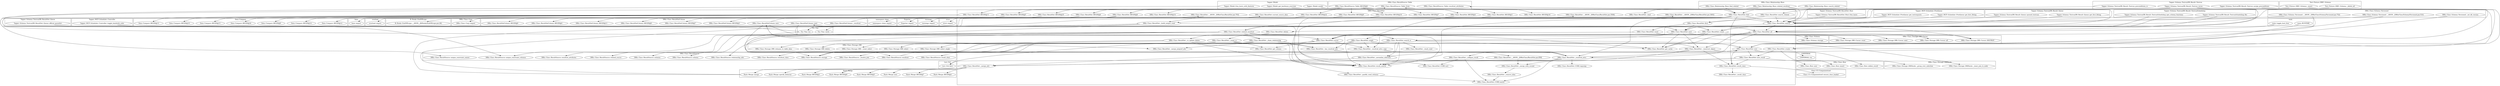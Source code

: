 digraph {
graph [overlap=false]
subgraph cluster_DBIx_Class_Carp {
	label="DBIx::Class::Carp";
	"DBIx::Class::Carp::import";
}
subgraph cluster_DBIx_Class_Storage_DBIHacks {
	label="DBIx::Class::Storage::DBIHacks";
	"DBIx::Class::Storage::DBIHacks::_group_over_selection";
	"DBIx::Class::Storage::DBIHacks::_inner_join_to_node";
}
subgraph cluster_DBIx_Class_ResultSet {
	label="DBIx::Class::ResultSet";
	"DBIx::Class::ResultSet::__ANON__[DBIx/Class/ResultSet.pm:793]";
	"DBIx::Class::ResultSet::BEGIN@22";
	"DBIx::Class::ResultSet::new_result";
	"DBIx::Class::ResultSet::all";
	"DBIx::Class::ResultSet::_resolved_attrs_copy";
	"DBIx::Class::ResultSet::CORE:match";
	"DBIx::Class::ResultSet::count";
	"DBIx::Class::ResultSet::search_related";
	"DBIx::Class::ResultSet::new";
	"DBIx::Class::ResultSet::_rs_update_delete";
	"DBIx::Class::ResultSet::search_rs";
	"DBIx::Class::ResultSet::_qualify_cond_columns";
	"DBIx::Class::ResultSet::BEGIN@10";
	"DBIx::Class::ResultSet::next";
	"DBIx::Class::ResultSet::BEGIN@4";
	"DBIx::Class::ResultSet::__ANON__[DBIx/Class/ResultSet.pm:3493]";
	"DBIx::Class::ResultSet::_resolved_attrs";
	"DBIx::Class::ResultSet::_merge_with_rscond";
	"DBIx::Class::ResultSet::BEGIN@9";
	"DBIx::Class::ResultSet::create";
	"DBIx::Class::ResultSet::search";
	"DBIx::Class::ResultSet::get_cache";
	"DBIx::Class::ResultSet::_result_class";
	"DBIx::Class::ResultSet::get_column";
	"DBIx::Class::ResultSet::_construct_object";
	"DBIx::Class::ResultSet::__ANON__[DBIx/Class/ResultSet.pm:858]";
	"DBIx::Class::ResultSet::cursor";
	"DBIx::Class::ResultSet::BEGIN@3";
	"DBIx::Class::ResultSet::current_source_alias";
	"DBIx::Class::ResultSet::_chain_relationship";
	"DBIx::Class::ResultSet::_merge_attr";
	"DBIx::Class::ResultSet::reset";
	"DBIx::Class::ResultSet::BEGIN@11";
	"DBIx::Class::ResultSet::CORE:sort";
	"DBIx::Class::ResultSet::_stack_cond";
	"DBIx::Class::ResultSet::BEGIN@5";
	"DBIx::Class::ResultSet::BEGIN@16";
	"DBIx::Class::ResultSet::BEGIN@25";
	"DBIx::Class::ResultSet::single";
	"DBIx::Class::ResultSet::related_resultset";
	"DBIx::Class::ResultSet::BEGIN@8";
	"DBIx::Class::ResultSet::delete";
	"DBIx::Class::ResultSet::__ANON__[DBIx/Class/ResultSet.pm:3506]";
	"DBIx::Class::ResultSet::result_source";
	"DBIx::Class::ResultSet::_normalize_selection";
	"DBIx::Class::ResultSet::find";
	"DBIx::Class::ResultSet::_count_rs";
	"DBIx::Class::ResultSet::_collapse_result";
	"DBIx::Class::ResultSet::_bool";
	"DBIx::Class::ResultSet::BEGIN@14";
	"DBIx::Class::ResultSet::BEGIN@7";
	"DBIx::Class::ResultSet::BEGIN@6";
	"DBIx::Class::ResultSet::first";
	"DBIx::Class::ResultSet::result_class";
	"DBIx::Class::ResultSet::_build_unique_cond";
	"DBIx::Class::ResultSet::_merge_joinpref_attr";
	"DBIx::Class::ResultSet::_remove_alias";
	"DBIx::Class::ResultSet::CORE:regcomp";
	"DBIx::Class::ResultSet::_has_resolved_attr";
}
subgraph cluster_Test_Fixture_DBIC_Schema {
	label="Test::Fixture::DBIC::Schema";
	"Test::Fixture::DBIC::Schema::_delete_all";
	"Test::Fixture::DBIC::Schema::_insert";
}
subgraph cluster_Tapper_Schema_TestrunDB_Result_TestrunScheduling {
	label="Tapper::Schema::TestrunDB::Result::TestrunScheduling";
	"Tapper::Schema::TestrunDB::Result::TestrunScheduling::gen_schema_functions";
	"Tapper::Schema::TestrunDB::Result::TestrunScheduling::fits";
}
subgraph cluster_List_Util {
	label="List::Util";
	"List::Util::first";
}
subgraph cluster_Try_Tiny {
	label="Try::Tiny";
	"Try::Tiny::catch";
	"Try::Tiny::try";
}
subgraph cluster_UNIVERSAL {
	label="UNIVERSAL";
	"UNIVERSAL::isa";
}
subgraph cluster_DBIx_Class_Storage_DBI_Cursor {
	label="DBIx::Class::Storage::DBI::Cursor";
	"DBIx::Class::Storage::DBI::Cursor::reset";
	"DBIx::Class::Storage::DBI::Cursor::next";
	"DBIx::Class::Storage::DBI::Cursor::DESTROY";
	"DBIx::Class::Storage::DBI::Cursor::all";
}
subgraph cluster_Hash_Merge {
	label="Hash::Merge";
	"Hash::Merge::BEGIN@5";
	"Hash::Merge::BEGIN@8";
	"Hash::Merge::merge";
	"Hash::Merge::BEGIN@3";
	"Hash::Merge::specify_behavior";
	"Hash::Merge::BEGIN@4";
	"Hash::Merge::BEGIN@7";
	"Hash::Merge::new";
}
subgraph cluster_namespace_clean {
	label="namespace::clean";
	"namespace::clean::import";
}
subgraph cluster_Tapper_MCP_Scheduler_PrioQueue {
	label="Tapper::MCP::Scheduler::PrioQueue";
	"Tapper::MCP::Scheduler::PrioQueue::get_testrequests";
	"Tapper::MCP::Scheduler::PrioQueue::get_first_fitting";
}
subgraph cluster_base {
	label="base";
	"base::import";
}
subgraph cluster_Data_Compare {
	label="Data::Compare";
	"Data::Compare::BEGIN@12";
	"Data::Compare::BEGIN@14";
	"Data::Compare::BEGIN@9";
	"Data::Compare::BEGIN@24";
	"Data::Compare::BEGIN@15";
	"Data::Compare::BEGIN@10";
	"Data::Compare::BEGIN@13";
}
subgraph cluster_Exporter {
	label="Exporter";
	"Exporter::import";
}
subgraph cluster_Class_C3_Componentised {
	label="Class::C3::Componentised";
	"Class::C3::Componentised::ensure_class_loaded";
}
subgraph cluster_DBIx_Class_ResultSource_Table {
	label="DBIx::Class::ResultSource::Table";
	"DBIx::Class::ResultSource::Table::from";
	"DBIx::Class::ResultSource::Table::resultset_attributes";
	"DBIx::Class::ResultSource::Table::BEGIN@6";
}
subgraph cluster_Tapper_Schema_TestrunDB_Result_Testrun {
	label="Tapper::Schema::TestrunDB::Result::Testrun";
	"Tapper::Schema::TestrunDB::Result::Testrun::assign_preconditions";
	"Tapper::Schema::TestrunDB::Result::Testrun::preconditions_rs";
	"Tapper::Schema::TestrunDB::Result::Testrun::rerun";
}
subgraph cluster_overload {
	label="overload";
	"overload::import";
}
subgraph cluster_DBIx_Class_ResultSource {
	label="DBIx::Class::ResultSource";
	"DBIx::Class::ResultSource::resultset";
	"DBIx::Class::ResultSource::schema";
	"DBIx::Class::ResultSource::resultset_class";
	"DBIx::Class::ResultSource::storage";
	"DBIx::Class::ResultSource::relationship_info";
	"DBIx::Class::ResultSource::unique_constraint_names";
	"DBIx::Class::ResultSource::resultset_attributes";
	"DBIx::Class::ResultSource::_resolve_join";
	"DBIx::Class::ResultSource::columns";
	"DBIx::Class::ResultSource::result_class";
	"DBIx::Class::ResultSource::related_source";
	"DBIx::Class::ResultSource::unique_constraint_columns";
}
subgraph cluster_Tapper_Model {
	label="Tapper::Model";
	"Tapper::Model::get_hardware_overview";
	"Tapper::Model::free_hosts_with_features";
	"Tapper::Model::model";
}
subgraph cluster_Tapper_Schema_TestrunDB_ResultSet_Queue {
	label="Tapper::Schema::TestrunDB::ResultSet::Queue";
	"Tapper::Schema::TestrunDB::ResultSet::Queue::official_queuelist";
}
subgraph cluster_warnings {
	label="warnings";
	"warnings::import";
}
subgraph cluster_Tapper_Schema_TestrunDB_Result_Queue {
	label="Tapper::Schema::TestrunDB::Result::Queue";
	"Tapper::Schema::TestrunDB::Result::Queue::queued_testruns";
	"Tapper::Schema::TestrunDB::Result::Queue::get_first_fitting";
}
subgraph cluster_B_Hooks_EndOfScope {
	label="B::Hooks::EndOfScope";
	"B::Hooks::EndOfScope::__ANON__[B/Hooks/EndOfScope.pm:26]";
}
subgraph cluster_DBIx_Class_Schema_Versioned {
	label="DBIx::Class::Schema::Versioned";
	"DBIx::Class::Schema::Versioned::__ANON__[DBIx/Class/Schema/Versioned.pm:752]";
	"DBIx::Class::Schema::Versioned::_set_db_version";
	"DBIx::Class::Schema::Versioned::__ANON__[DBIx/Class/Schema/Versioned.pm:533]";
}
subgraph cluster_DBIx_Class_ResultSetColumn {
	label="DBIx::Class::ResultSetColumn";
	"DBIx::Class::ResultSetColumn::BEGIN@7";
	"DBIx::Class::ResultSetColumn::BEGIN@8";
	"DBIx::Class::ResultSetColumn::BEGIN@11";
	"DBIx::Class::ResultSetColumn::BEGIN@4";
	"DBIx::Class::ResultSetColumn::next";
	"DBIx::Class::ResultSetColumn::BEGIN@6";
	"DBIx::Class::ResultSetColumn::_resultset";
	"DBIx::Class::ResultSetColumn::BEGIN@3";
	"DBIx::Class::ResultSetColumn::new";
}
subgraph cluster_DBIx_Class_Schema {
	label="DBIx::Class::Schema";
	"DBIx::Class::Schema::storage";
}
subgraph cluster_DBIx_Class_Row {
	label="DBIx::Class::Row";
	"DBIx::Class::Row::insert";
	"DBIx::Class::Row::inflate_result";
	"DBIx::Class::Row::new";
}
subgraph cluster_Tapper_MCP_Scheduler_Controller {
	label="Tapper::MCP::Scheduler::Controller";
	"Tapper::MCP::Scheduler::Controller::toggle_bandwith_color";
}
subgraph cluster_strict {
	label="strict";
	"strict::import";
}
subgraph cluster_main {
	label="main";
	"main::RUNTIME";
	"main::toggle_host_free";
}
subgraph cluster_DBIx_Class_Storage_DBI {
	label="DBIx::Class::Storage::DBI";
	"DBIx::Class::Storage::DBI::delete";
	"DBIx::Class::Storage::DBI::select";
	"DBIx::Class::Storage::DBI::_count_select";
	"DBIx::Class::Storage::DBI::select_single";
	"DBIx::Class::Storage::DBI::relname_to_table_alias";
}
subgraph cluster_DBIx_Class_Relationship_Base {
	label="DBIx::Class::Relationship::Base";
	"DBIx::Class::Relationship::Base::related_resultset";
	"DBIx::Class::Relationship::Base::search_related";
	"DBIx::Class::Relationship::Base::find_related";
}
subgraph cluster_Tapper_Schema_TestrunDB_ResultSet_Host {
	label="Tapper::Schema::TestrunDB::ResultSet::Host";
	"Tapper::Schema::TestrunDB::ResultSet::Host::free_hosts";
}
"DBIx::Class::ResultSet::_construct_object" -> "DBIx::Class::Row::inflate_result";
"DBIx::Class::ResultSet::delete" -> "DBIx::Class::ResultSet::_rs_update_delete";
"DBIx::Class::ResultSet::find" -> "Try::Tiny::try";
"DBIx::Class::ResultSet::_build_unique_cond" -> "Try::Tiny::try";
"DBIx::Class::ResultSet::find" -> "DBIx::Class::ResultSet::_qualify_cond_columns";
"DBIx::Class::ResultSet::_count_rs" -> "DBIx::Class::ResultSet::get_column";
"DBIx::Class::Schema::Versioned::__ANON__[DBIx/Class/Schema/Versioned.pm:533]" -> "DBIx::Class::ResultSet::get_column";
"DBIx::Class::ResultSet::BEGIN@9" -> "Exporter::import";
"DBIx::Class::ResultSet::BEGIN@10" -> "Exporter::import";
"DBIx::Class::ResultSet::BEGIN@8" -> "DBIx::Class::ResultSetColumn::BEGIN@6";
"DBIx::Class::ResultSet::related_resultset" -> "DBIx::Class::ResultSource::related_source";
"DBIx::Class::ResultSet::_chain_relationship" -> "DBIx::Class::ResultSource::Table::from";
"DBIx::Class::ResultSet::_resolved_attrs" -> "DBIx::Class::ResultSource::Table::from";
"DBIx::Class::ResultSet::count" -> "DBIx::Class::Storage::DBI::Cursor::DESTROY";
"DBIx::Class::ResultSet::search" -> "DBIx::Class::Storage::DBI::Cursor::DESTROY";
"DBIx::Class::ResultSource::Table::BEGIN@6" -> "DBIx::Class::ResultSet::BEGIN@5";
"DBIx::Class::ResultSet::search_related" -> "DBIx::Class::ResultSet::related_resultset";
"DBIx::Class::ResultSet::_merge_attr" -> "Hash::Merge::BEGIN@7";
"Tapper::Model::model" -> "DBIx::Class::ResultSet::first";
"Tapper::Schema::TestrunDB::Result::Testrun::rerun" -> "DBIx::Class::ResultSet::first";
"DBIx::Class::ResultSet::BEGIN@8" -> "DBIx::Class::ResultSetColumn::BEGIN@4";
"DBIx::Class::ResultSet::new" -> "DBIx::Class::ResultSet::result_class";
"DBIx::Class::ResultSet::_construct_object" -> "DBIx::Class::ResultSet::result_class";
"DBIx::Class::ResultSet::new_result" -> "DBIx::Class::ResultSet::result_class";
"DBIx::Class::ResultSet::find" -> "DBIx::Class::ResultSet::result_class";
"DBIx::Class::ResultSet::single" -> "DBIx::Class::ResultSet::_resolved_attrs_copy";
"DBIx::Class::ResultSet::cursor" -> "DBIx::Class::ResultSet::_resolved_attrs_copy";
"DBIx::Class::ResultSet::count" -> "DBIx::Class::ResultSet::_resolved_attrs_copy";
"Tapper::Schema::TestrunDB::Result::Testrun::preconditions_rs" -> "DBIx::Class::ResultSet::search_related";
"DBIx::Class::ResultSet::_merge_attr" -> "Hash::Merge::BEGIN@3";
"DBIx::Class::ResultSet::_count_rs" -> "DBIx::Class::Storage::DBI::_count_select";
"DBIx::Class::ResultSet::__ANON__[DBIx/Class/ResultSet.pm:858]" -> "DBIx::Class::ResultSet::_merge_with_rscond";
"DBIx::Class::ResultSet::new_result" -> "DBIx::Class::ResultSet::_merge_with_rscond";
"DBIx::Class::ResultSource::Table::BEGIN@6" -> "DBIx::Class::ResultSet::BEGIN@9";
"DBIx::Class::ResultSet::_resolved_attrs" -> "DBIx::Class::ResultSource::storage";
"DBIx::Class::ResultSet::single" -> "DBIx::Class::ResultSource::storage";
"DBIx::Class::ResultSet::related_resultset" -> "DBIx::Class::ResultSource::storage";
"DBIx::Class::ResultSet::cursor" -> "DBIx::Class::ResultSource::storage";
"DBIx::Class::ResultSet::_rs_update_delete" -> "DBIx::Class::ResultSource::storage";
"DBIx::Class::ResultSet::_count_rs" -> "DBIx::Class::ResultSource::storage";
"Try::Tiny::try" -> "DBIx::Class::ResultSet::__ANON__[DBIx/Class/ResultSet.pm:858]";
"DBIx::Class::ResultSet::BEGIN@11" -> "Data::Compare::BEGIN@13";
"DBIx::Class::ResultSet::result_class" -> "Class::C3::Componentised::ensure_class_loaded";
"DBIx::Class::ResultSet::get_column" -> "DBIx::Class::ResultSetColumn::new";
"DBIx::Class::ResultSet::related_resultset" -> "DBIx::Class::ResultSource::schema";
"DBIx::Class::ResultSet::__ANON__[DBIx/Class/ResultSet.pm:793]" -> "DBIx::Class::ResultSet::_build_unique_cond";
"DBIx::Class::ResultSet::find" -> "DBIx::Class::ResultSet::_build_unique_cond";
"DBIx::Class::ResultSet::_resolved_attrs" -> "DBIx::Class::ResultSet::CORE:regcomp";
"DBIx::Class::ResultSet::_build_unique_cond" -> "Try::Tiny::catch";
"DBIx::Class::ResultSet::related_resultset" -> "DBIx::Class::ResultSet::search_rs";
"DBIx::Class::ResultSet::search" -> "DBIx::Class::ResultSet::search_rs";
"DBIx::Class::ResultSetColumn::new" -> "DBIx::Class::ResultSet::search_rs";
"DBIx::Class::ResultSource::Table::BEGIN@6" -> "DBIx::Class::ResultSet::BEGIN@10";
"DBIx::Class::ResultSet::BEGIN@8" -> "B::Hooks::EndOfScope::__ANON__[B/Hooks/EndOfScope.pm:26]";
"DBIx::Class::ResultSource::Table::BEGIN@6" -> "DBIx::Class::ResultSet::BEGIN@4";
"DBIx::Class::ResultSet::all" -> "DBIx::Class::Storage::DBI::Cursor::all";
"DBIx::Class::ResultSet::BEGIN@5" -> "base::import";
"DBIx::Class::ResultSource::Table::BEGIN@6" -> "DBIx::Class::ResultSet::BEGIN@25";
"DBIx::Class::ResultSource::Table::BEGIN@6" -> "DBIx::Class::ResultSet::BEGIN@8";
"DBIx::Class::ResultSet::_merge_attr" -> "Hash::Merge::BEGIN@4";
"DBIx::Class::ResultSet::_construct_object" -> "DBIx::Class::ResultSet::_collapse_result";
"DBIx::Class::ResultSet::BEGIN@25" -> "overload::import";
"DBIx::Class::ResultSet::_merge_attr" -> "Hash::Merge::BEGIN@8";
"DBIx::Class::ResultSet::BEGIN@8" -> "DBIx::Class::ResultSetColumn::BEGIN@7";
"DBIx::Class::ResultSet::related_resultset" -> "DBIx::Class::ResultSource::resultset";
"DBIx::Class::ResultSet::BEGIN@4" -> "warnings::import";
"DBIx::Class::ResultSet::new" -> "DBIx::Class::ResultSource::result_class";
"DBIx::Class::ResultSet::_merge_with_rscond" -> "DBIx::Class::ResultSet::_remove_alias";
"DBIx::Class::ResultSet::_chain_relationship" -> "DBIx::Class::ResultSet::_has_resolved_attr";
"DBIx::Class::ResultSet::_rs_update_delete" -> "DBIx::Class::ResultSet::_has_resolved_attr";
"DBIx::Class::ResultSet::count" -> "DBIx::Class::ResultSet::_has_resolved_attr";
"Tapper::Schema::TestrunDB::Result::Queue::get_first_fitting" -> "DBIx::Class::ResultSet::all";
"Tapper::Schema::TestrunDB::Result::TestrunScheduling::fits" -> "DBIx::Class::ResultSet::all";
"Tapper::MCP::Scheduler::Controller::toggle_bandwith_color" -> "DBIx::Class::ResultSet::all";
"DBIx::Class::ResultSet::search" -> "DBIx::Class::ResultSet::all";
"main::toggle_host_free" -> "DBIx::Class::ResultSet::all";
"DBIx::Class::ResultSet::related_resultset" -> "DBIx::Class::ResultSource::Table::resultset_attributes";
"Tapper::Schema::TestrunDB::Result::TestrunScheduling::fits" -> "DBIx::Class::ResultSet::count";
"Tapper::MCP::Scheduler::Controller::toggle_bandwith_color" -> "DBIx::Class::ResultSet::count";
"Tapper::Schema::TestrunDB::Result::Testrun::rerun" -> "DBIx::Class::ResultSet::count";
"main::toggle_host_free" -> "DBIx::Class::ResultSet::count";
"DBIx::Class::ResultSet::BEGIN@11" -> "Data::Compare::BEGIN@12";
"DBIx::Class::ResultSet::related_resultset" -> "DBIx::Class::Storage::DBIHacks::_inner_join_to_node";
"Tapper::MCP::Scheduler::PrioQueue::get_first_fitting" -> "DBIx::Class::ResultSet::next";
"Tapper::Schema::TestrunDB::Result::TestrunScheduling::gen_schema_functions" -> "DBIx::Class::ResultSet::next";
"Tapper::Schema::TestrunDB::ResultSet::Queue::official_queuelist" -> "DBIx::Class::ResultSet::next";
"DBIx::Class::ResultSet::first" -> "DBIx::Class::ResultSet::next";
"Tapper::Model::free_hosts_with_features" -> "DBIx::Class::ResultSet::next";
"Tapper::Schema::TestrunDB::Result::Testrun::rerun" -> "DBIx::Class::ResultSet::next";
"DBIx::Class::ResultSet::BEGIN@11" -> "Data::Compare::BEGIN@24";
"DBIx::Class::ResultSet::_count_rs" -> "DBIx::Class::ResultSource::resultset_class";
"DBIx::Class::ResultSet::related_resultset" -> "DBIx::Class::Schema::storage";
"DBIx::Class::ResultSet::_merge_attr" -> "Hash::Merge::merge";
"DBIx::Class::ResultSet::result_class" -> "DBIx::Class::ResultSet::_result_class";
"DBIx::Class::ResultSet::related_resultset" -> "DBIx::Class::ResultSet::get_cache";
"DBIx::Class::ResultSet::next" -> "DBIx::Class::ResultSet::get_cache";
"DBIx::Class::ResultSet::all" -> "DBIx::Class::ResultSet::get_cache";
"DBIx::Class::ResultSet::search_rs" -> "DBIx::Class::ResultSet::get_cache";
"DBIx::Class::ResultSet::count" -> "DBIx::Class::ResultSet::get_cache";
"DBIx::Class::ResultSet::BEGIN@11" -> "Data::Compare::BEGIN@15";
"DBIx::Class::ResultSet::_resolved_attrs" -> "DBIx::Class::Storage::DBIHacks::_group_over_selection";
"DBIx::Class::ResultSetColumn::new" -> "DBIx::Class::ResultSet::current_source_alias";
"DBIx::Class::ResultSet::first" -> "DBIx::Class::ResultSet::reset";
"DBIx::Class::ResultSet::search_rs" -> "DBIx::Class::ResultSet::_stack_cond";
"DBIx::Class::ResultSet::new_result" -> "DBIx::Class::Row::new";
"DBIx::Class::ResultSet::BEGIN@8" -> "DBIx::Class::ResultSetColumn::BEGIN@11";
"DBIx::Class::ResultSet::find" -> "DBIx::Class::ResultSet::single";
"DBIx::Class::ResultSet::BEGIN@11" -> "Data::Compare::BEGIN@9";
"DBIx::Class::ResultSet::_chain_relationship" -> "DBIx::Class::ResultSet::result_source";
"DBIx::Class::ResultSet::_resolved_attrs" -> "DBIx::Class::ResultSet::result_source";
"DBIx::Class::ResultSet::new_result" -> "DBIx::Class::ResultSet::result_source";
"DBIx::Class::ResultSet::single" -> "DBIx::Class::ResultSet::result_source";
"DBIx::Class::ResultSet::_construct_object" -> "DBIx::Class::ResultSet::result_source";
"DBIx::Class::ResultSet::related_resultset" -> "DBIx::Class::ResultSet::result_source";
"DBIx::Class::ResultSet::_build_unique_cond" -> "DBIx::Class::ResultSet::result_source";
"DBIx::Class::ResultSet::cursor" -> "DBIx::Class::ResultSet::result_source";
"DBIx::Class::ResultSet::_rs_update_delete" -> "DBIx::Class::ResultSet::result_source";
"DBIx::Class::ResultSet::find" -> "DBIx::Class::ResultSet::result_source";
"DBIx::Class::ResultSet::search_rs" -> "DBIx::Class::ResultSet::result_source";
"DBIx::Class::ResultSet::_count_rs" -> "DBIx::Class::ResultSet::result_source";
"DBIx::Class::ResultSet::new" -> "DBIx::Class::ResultSet::_normalize_selection";
"DBIx::Class::ResultSet::search_rs" -> "DBIx::Class::ResultSet::_normalize_selection";
"DBIx::Class::ResultSet::BEGIN@22" -> "namespace::clean::import";
"DBIx::Class::ResultSet::BEGIN@3" -> "strict::import";
"DBIx::Class::ResultSet::_chain_relationship" -> "DBIx::Class::ResultSet::_merge_joinpref_attr";
"DBIx::Class::ResultSetColumn::new" -> "DBIx::Class::ResultSet::_merge_joinpref_attr";
"DBIx::Class::ResultSet::_rs_update_delete" -> "DBIx::Class::Storage::DBI::delete";
"DBIx::Class::Schema::Versioned::__ANON__[DBIx/Class/Schema/Versioned.pm:752]" -> "DBIx::Class::ResultSet::search";
"Tapper::Schema::TestrunDB::Result::TestrunScheduling::gen_schema_functions" -> "DBIx::Class::ResultSet::search";
"Tapper::Schema::TestrunDB::ResultSet::Host::free_hosts" -> "DBIx::Class::ResultSet::search";
"DBIx::Class::Schema::Versioned::__ANON__[DBIx/Class/Schema/Versioned.pm:533]" -> "DBIx::Class::ResultSet::search";
"Tapper::Schema::TestrunDB::Result::Testrun::rerun" -> "DBIx::Class::ResultSet::search";
"DBIx::Class::ResultSet::search_related" -> "DBIx::Class::ResultSet::search";
"Tapper::Schema::TestrunDB::Result::Queue::queued_testruns" -> "DBIx::Class::ResultSet::search";
"Tapper::MCP::Scheduler::PrioQueue::get_testrequests" -> "DBIx::Class::ResultSet::search";
"DBIx::Class::Relationship::Base::related_resultset" -> "DBIx::Class::ResultSet::search";
"DBIx::Class::ResultSetColumn::_resultset" -> "DBIx::Class::ResultSet::search";
"DBIx::Class::ResultSet::find" -> "DBIx::Class::ResultSet::search";
"DBIx::Class::Relationship::Base::search_related" -> "DBIx::Class::ResultSet::search";
"DBIx::Class::ResultSet::single" -> "DBIx::Class::ResultSet::_construct_object";
"DBIx::Class::ResultSet::next" -> "DBIx::Class::ResultSet::_construct_object";
"DBIx::Class::ResultSet::all" -> "DBIx::Class::ResultSet::_construct_object";
"DBIx::Class::ResultSource::Table::BEGIN@6" -> "DBIx::Class::ResultSet::BEGIN@3";
"DBIx::Class::ResultSource::Table::BEGIN@6" -> "DBIx::Class::ResultSet::BEGIN@11";
"DBIx::Class::ResultSet::find" -> "DBIx::Class::ResultSet::CORE:sort";
"DBIx::Class::ResultSet::_collapse_result" -> "DBIx::Class::ResultSet::CORE:sort";
"DBIx::Class::ResultSource::Table::BEGIN@6" -> "DBIx::Class::ResultSet::BEGIN@16";
"Test::Fixture::DBIC::Schema::_delete_all" -> "DBIx::Class::ResultSet::delete";
"DBIx::Class::ResultSet::_merge_attr" -> "Hash::Merge::new";
"DBIx::Class::ResultSource::Table::BEGIN@6" -> "DBIx::Class::ResultSet::BEGIN@7";
"DBIx::Class::ResultSet::cursor" -> "DBIx::Class::Storage::DBI::select";
"DBIx::Class::ResultSet::BEGIN@11" -> "Data::Compare::BEGIN@14";
"DBIx::Class::ResultSource::Table::BEGIN@6" -> "DBIx::Class::ResultSet::BEGIN@22";
"DBIx::Class::ResultSet::new" -> "DBIx::Class::ResultSet::new_result";
"DBIx::Class::ResultSet::create" -> "DBIx::Class::ResultSet::new_result";
"DBIx::Class::ResultSet::BEGIN@8" -> "DBIx::Class::ResultSetColumn::BEGIN@8";
"DBIx::Class::ResultSet::_resolved_attrs" -> "DBIx::Class::ResultSource::columns";
"DBIx::Class::ResultSetColumn::next" -> "DBIx::Class::ResultSet::cursor";
"DBIx::Class::Schema::Versioned::__ANON__[DBIx/Class/Schema/Versioned.pm:752]" -> "DBIx::Class::ResultSet::cursor";
"DBIx::Class::ResultSet::reset" -> "DBIx::Class::ResultSet::cursor";
"DBIx::Class::ResultSet::next" -> "DBIx::Class::ResultSet::cursor";
"DBIx::Class::ResultSet::all" -> "DBIx::Class::ResultSet::cursor";
"DBIx::Class::ResultSet::related_resultset" -> "DBIx::Class::Storage::DBI::relname_to_table_alias";
"DBIx::Class::ResultSet::_resolved_attrs" -> "DBIx::Class::ResultSet::_merge_attr";
"DBIx::Class::ResultSet::_normalize_selection" -> "DBIx::Class::ResultSet::_merge_attr";
"DBIx::Class::ResultSet::search_rs" -> "DBIx::Class::ResultSet::_merge_attr";
"DBIx::Class::ResultSet::count" -> "DBIx::Class::ResultSetColumn::next";
"DBIx::Class::ResultSet::find" -> "DBIx::Class::ResultSource::unique_constraint_names";
"DBIx::Class::ResultSet::count" -> "DBIx::Class::ResultSet::_count_rs";
"DBIx::Class::ResultSource::Table::BEGIN@6" -> "DBIx::Class::ResultSet::BEGIN@14";
"DBIx::Class::ResultSet::_merge_attr" -> "Hash::Merge::BEGIN@5";
"DBIx::Class::ResultSet::create" -> "DBIx::Class::Row::insert";
"DBIx::Class::ResultSet::related_resultset" -> "DBIx::Class::ResultSource::relationship_info";
"DBIx::Class::ResultSet::BEGIN@6" -> "DBIx::Class::Carp::import";
"DBIx::Class::ResultSet::_merge_attr" -> "Hash::Merge::specify_behavior";
"DBIx::Class::ResultSet::reset" -> "DBIx::Class::Storage::DBI::Cursor::reset";
"Try::Tiny::try" -> "DBIx::Class::ResultSet::__ANON__[DBIx/Class/ResultSet.pm:793]";
"DBIx::Class::ResultSet::BEGIN@11" -> "Data::Compare::BEGIN@10";
"DBIx::Class::ResultSource::resultset" -> "DBIx::Class::ResultSet::new";
"Tapper::Schema::TestrunDB::Result::Testrun::assign_preconditions" -> "DBIx::Class::ResultSet::new";
"DBIx::Class::ResultSet::_count_rs" -> "DBIx::Class::ResultSet::new";
"DBIx::Class::ResultSet::search_rs" -> "DBIx::Class::ResultSet::new";
"Tapper::Schema::TestrunDB::Result::Testrun::rerun" -> "DBIx::Class::ResultSet::new";
"main::RUNTIME" -> "DBIx::Class::ResultSet::new";
"DBIx::Class::ResultSet::_build_unique_cond" -> "DBIx::Class::ResultSource::unique_constraint_columns";
"DBIx::Class::ResultSet::find" -> "DBIx::Class::ResultSource::unique_constraint_columns";
"Hash::Merge::merge" -> "DBIx::Class::ResultSet::__ANON__[DBIx/Class/ResultSet.pm:3493]";
"DBIx::Class::ResultSet::all" -> "DBIx::Class::ResultSet::_resolved_attrs";
"DBIx::Class::ResultSet::_resolved_attrs_copy" -> "DBIx::Class::ResultSet::_resolved_attrs";
"DBIx::Class::ResultSet::find" -> "DBIx::Class::ResultSet::_resolved_attrs";
"DBIx::Class::ResultSet::_has_resolved_attr" -> "DBIx::Class::ResultSet::_resolved_attrs";
"DBIx::Class::ResultSetColumn::new" -> "DBIx::Class::ResultSet::_resolved_attrs";
"DBIx::Class::Schema::Versioned::_set_db_version" -> "DBIx::Class::ResultSet::create";
"Test::Fixture::DBIC::Schema::_insert" -> "DBIx::Class::ResultSet::create";
"DBIx::Class::ResultSet::related_resultset" -> "DBIx::Class::ResultSet::_chain_relationship";
"DBIx::Class::ResultSet::new" -> "UNIVERSAL::isa";
"Tapper::Model::get_hardware_overview" -> "DBIx::Class::ResultSet::find";
"Test::Fixture::DBIC::Schema::_insert" -> "DBIx::Class::ResultSet::find";
"DBIx::Class::Relationship::Base::find_related" -> "DBIx::Class::ResultSet::find";
"DBIx::Class::ResultSet::BEGIN@8" -> "DBIx::Class::ResultSetColumn::BEGIN@3";
"DBIx::Class::ResultSet::next" -> "DBIx::Class::Storage::DBI::Cursor::next";
"DBIx::Class::ResultSource::Table::BEGIN@6" -> "DBIx::Class::ResultSet::BEGIN@6";
"DBIx::Class::ResultSet::_chain_relationship" -> "DBIx::Class::ResultSource::_resolve_join";
"DBIx::Class::ResultSet::single" -> "DBIx::Class::Storage::DBI::select_single";
"DBIx::Class::ResultSet::_qualify_cond_columns" -> "DBIx::Class::ResultSet::CORE:match";
"DBIx::Class::ResultSet::_remove_alias" -> "DBIx::Class::ResultSet::CORE:match";
"DBIx::Class::ResultSet::_resolved_attrs" -> "DBIx::Class::ResultSet::CORE:match";
"DBIx::Class::ResultSet::_collapse_result" -> "DBIx::Class::ResultSet::CORE:match";
"DBIx::Class::ResultSet::related_resultset" -> "DBIx::Class::ResultSource::resultset_attributes";
"Hash::Merge::merge" -> "DBIx::Class::ResultSet::__ANON__[DBIx/Class/ResultSet.pm:3506]";
"DBIx::Class::Relationship::Base::related_resultset" -> "DBIx::Class::ResultSet::_bool";
"DBIx::Class::ResultSet::_resolved_attrs" -> "List::Util::first";
"DBIx::Class::ResultSet::search_rs" -> "List::Util::first";
}
